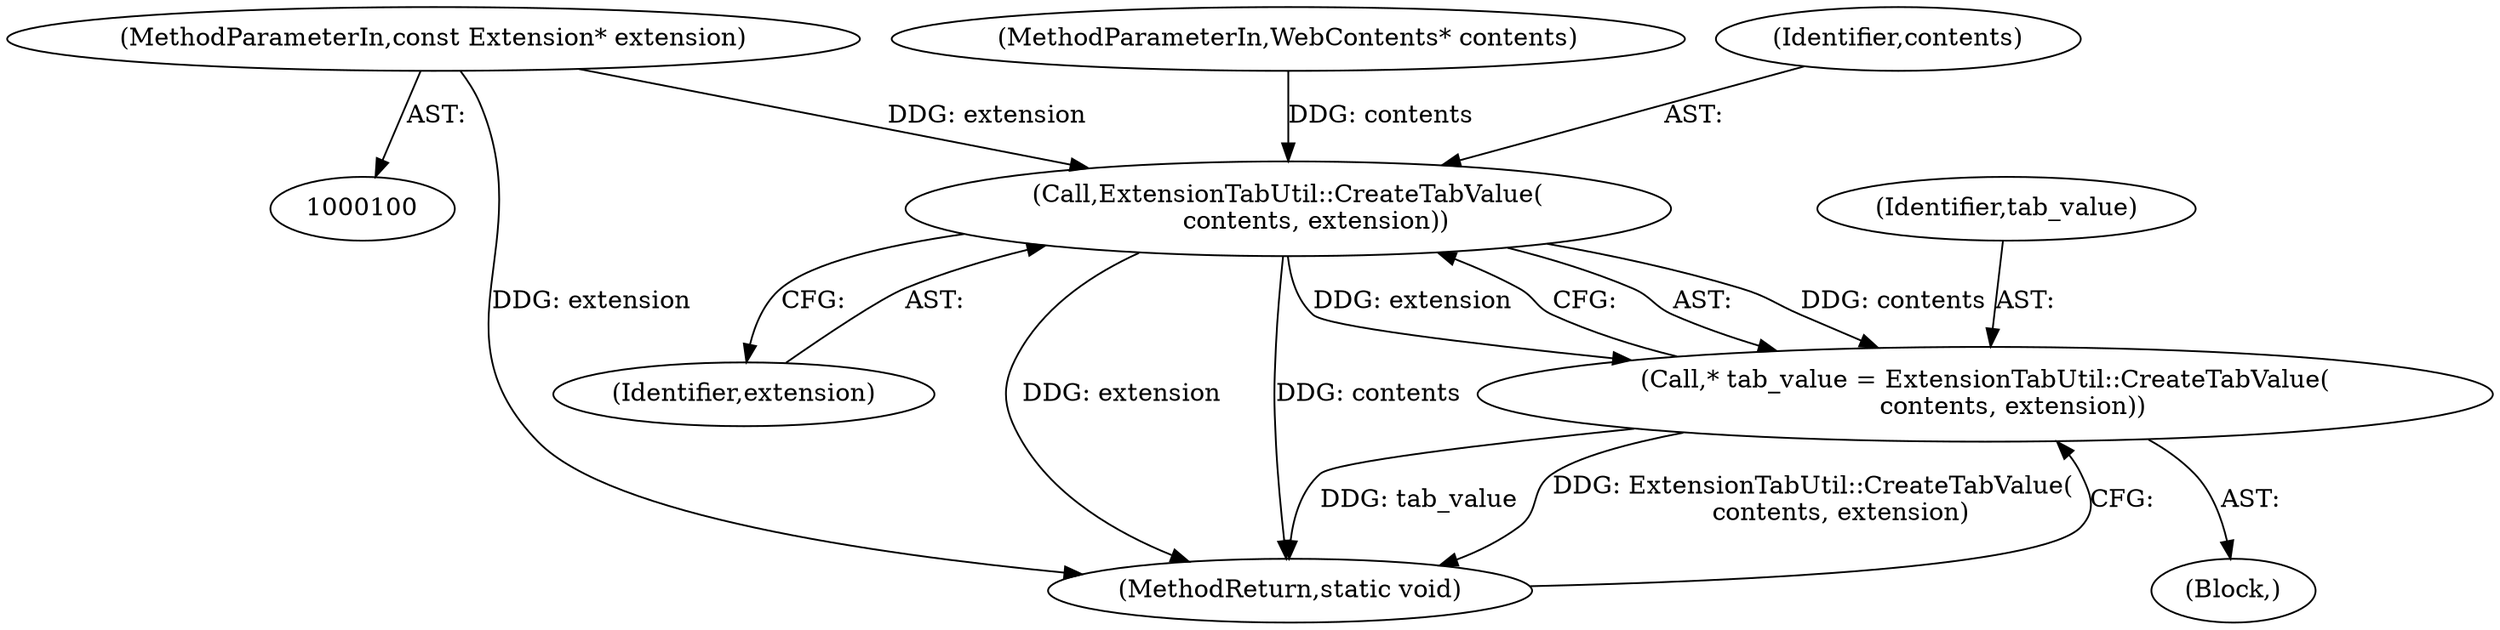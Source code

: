 digraph "1_Chrome_f7ae1f7a918f1973dca241a7a23169906eaf4fe3_6@pointer" {
"1000103" [label="(MethodParameterIn,const Extension* extension)"];
"1000109" [label="(Call,ExtensionTabUtil::CreateTabValue(\n       contents, extension))"];
"1000107" [label="(Call,* tab_value = ExtensionTabUtil::CreateTabValue(\n       contents, extension))"];
"1000109" [label="(Call,ExtensionTabUtil::CreateTabValue(\n       contents, extension))"];
"1000111" [label="(Identifier,extension)"];
"1000101" [label="(MethodParameterIn,WebContents* contents)"];
"1000110" [label="(Identifier,contents)"];
"1000108" [label="(Identifier,tab_value)"];
"1000112" [label="(MethodReturn,static void)"];
"1000103" [label="(MethodParameterIn,const Extension* extension)"];
"1000105" [label="(Block,)"];
"1000107" [label="(Call,* tab_value = ExtensionTabUtil::CreateTabValue(\n       contents, extension))"];
"1000103" -> "1000100"  [label="AST: "];
"1000103" -> "1000112"  [label="DDG: extension"];
"1000103" -> "1000109"  [label="DDG: extension"];
"1000109" -> "1000107"  [label="AST: "];
"1000109" -> "1000111"  [label="CFG: "];
"1000110" -> "1000109"  [label="AST: "];
"1000111" -> "1000109"  [label="AST: "];
"1000107" -> "1000109"  [label="CFG: "];
"1000109" -> "1000112"  [label="DDG: extension"];
"1000109" -> "1000112"  [label="DDG: contents"];
"1000109" -> "1000107"  [label="DDG: contents"];
"1000109" -> "1000107"  [label="DDG: extension"];
"1000101" -> "1000109"  [label="DDG: contents"];
"1000107" -> "1000105"  [label="AST: "];
"1000108" -> "1000107"  [label="AST: "];
"1000112" -> "1000107"  [label="CFG: "];
"1000107" -> "1000112"  [label="DDG: tab_value"];
"1000107" -> "1000112"  [label="DDG: ExtensionTabUtil::CreateTabValue(\n       contents, extension)"];
}
